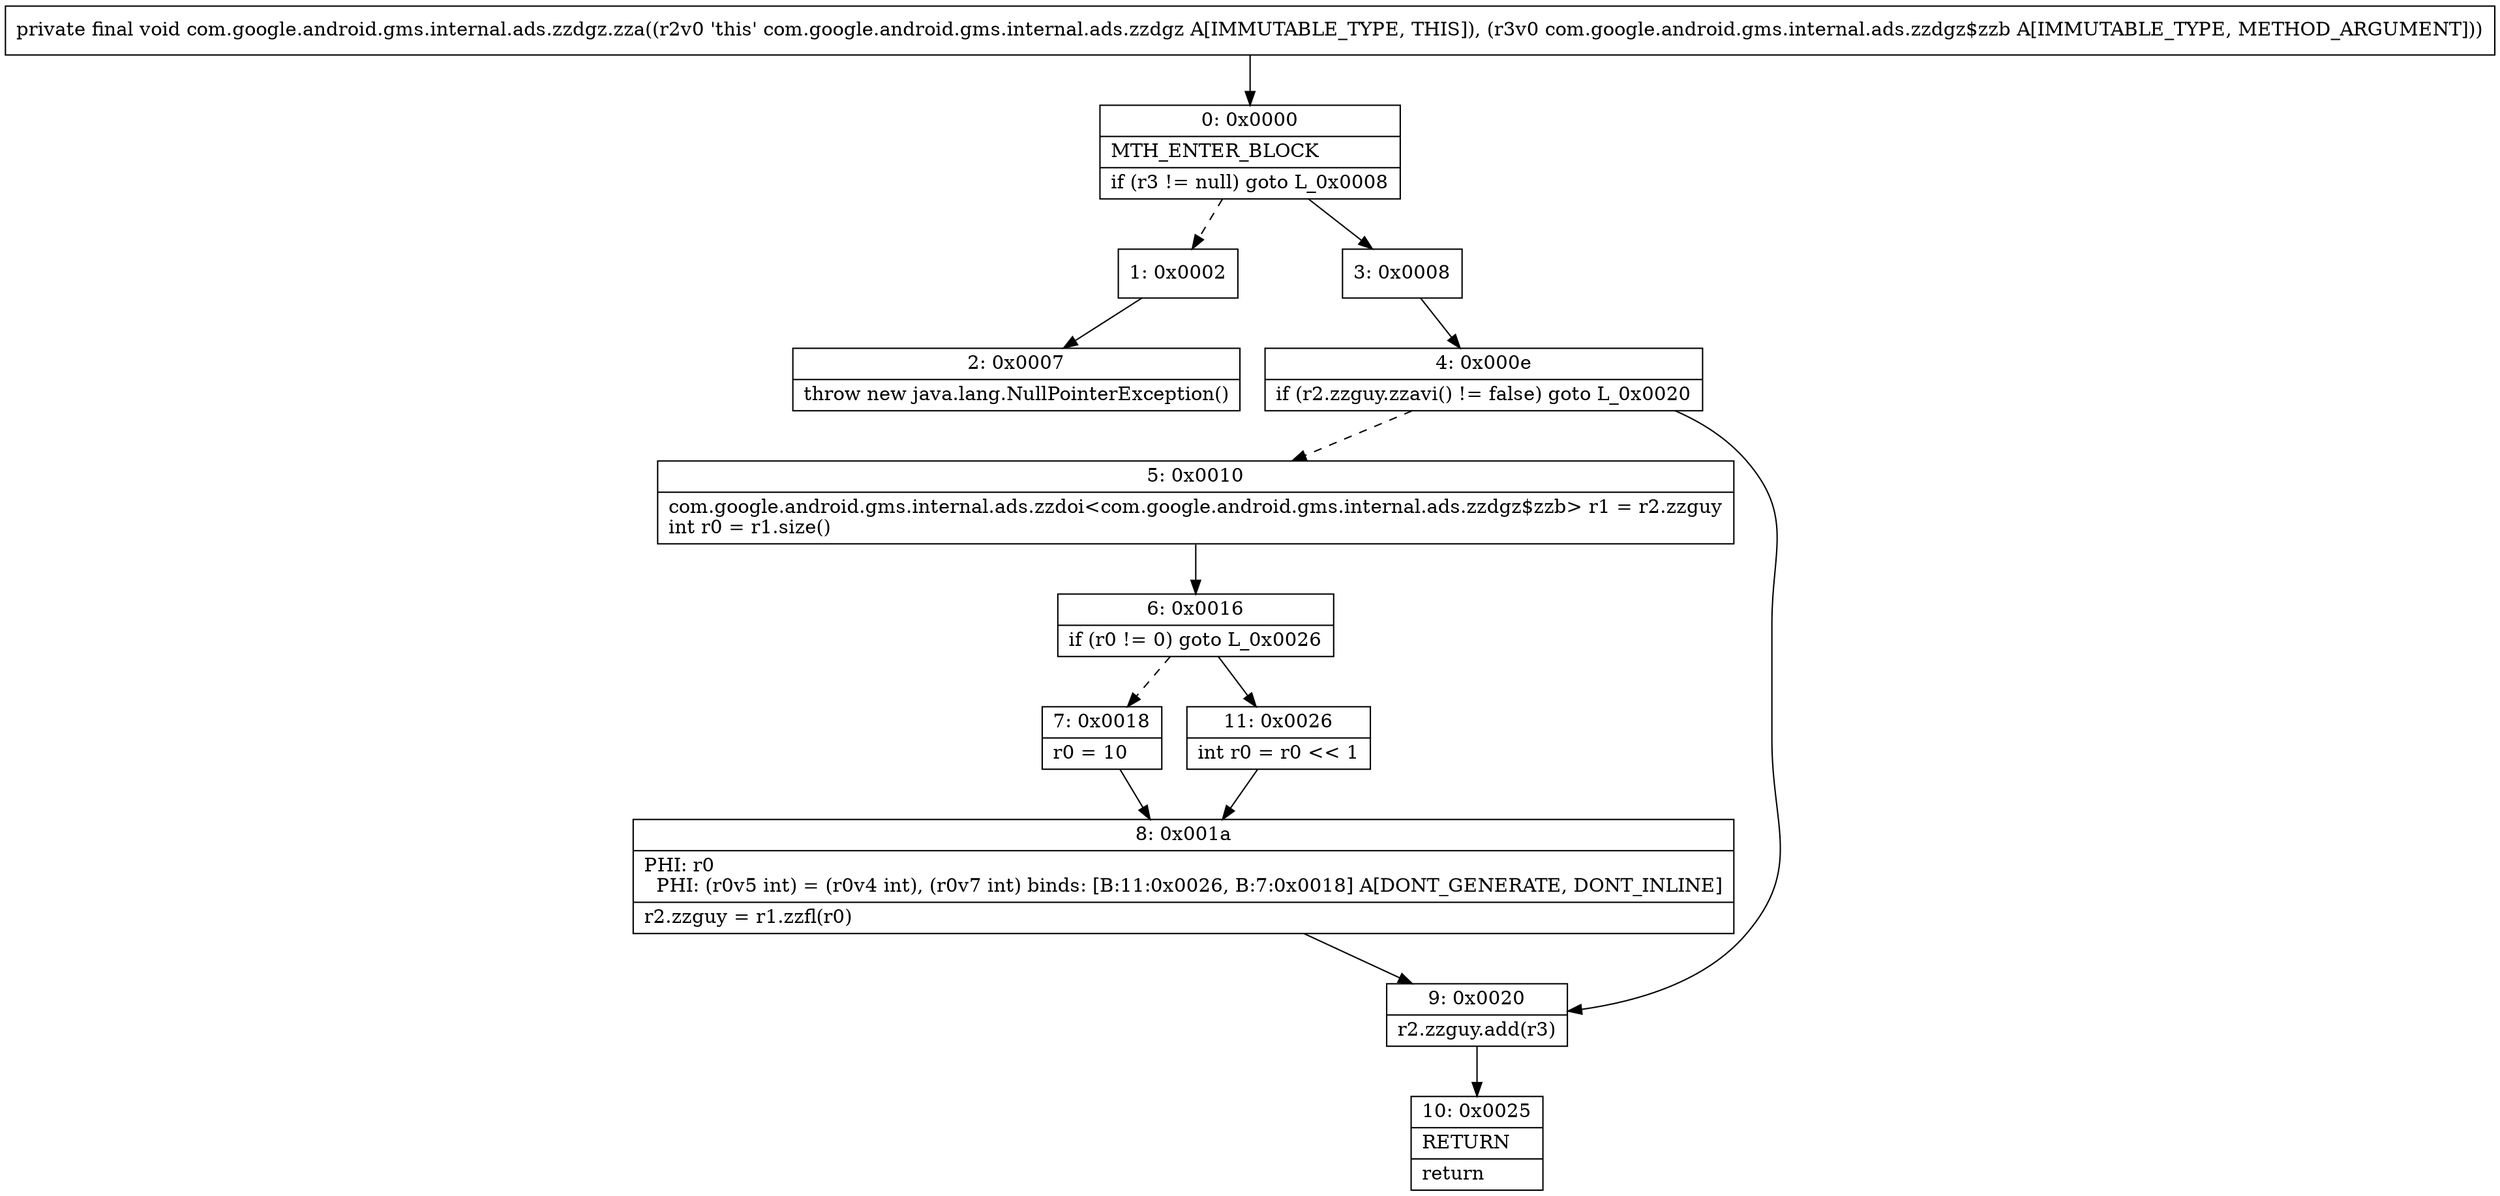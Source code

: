 digraph "CFG forcom.google.android.gms.internal.ads.zzdgz.zza(Lcom\/google\/android\/gms\/internal\/ads\/zzdgz$zzb;)V" {
Node_0 [shape=record,label="{0\:\ 0x0000|MTH_ENTER_BLOCK\l|if (r3 != null) goto L_0x0008\l}"];
Node_1 [shape=record,label="{1\:\ 0x0002}"];
Node_2 [shape=record,label="{2\:\ 0x0007|throw new java.lang.NullPointerException()\l}"];
Node_3 [shape=record,label="{3\:\ 0x0008}"];
Node_4 [shape=record,label="{4\:\ 0x000e|if (r2.zzguy.zzavi() != false) goto L_0x0020\l}"];
Node_5 [shape=record,label="{5\:\ 0x0010|com.google.android.gms.internal.ads.zzdoi\<com.google.android.gms.internal.ads.zzdgz$zzb\> r1 = r2.zzguy\lint r0 = r1.size()\l}"];
Node_6 [shape=record,label="{6\:\ 0x0016|if (r0 != 0) goto L_0x0026\l}"];
Node_7 [shape=record,label="{7\:\ 0x0018|r0 = 10\l}"];
Node_8 [shape=record,label="{8\:\ 0x001a|PHI: r0 \l  PHI: (r0v5 int) = (r0v4 int), (r0v7 int) binds: [B:11:0x0026, B:7:0x0018] A[DONT_GENERATE, DONT_INLINE]\l|r2.zzguy = r1.zzfl(r0)\l}"];
Node_9 [shape=record,label="{9\:\ 0x0020|r2.zzguy.add(r3)\l}"];
Node_10 [shape=record,label="{10\:\ 0x0025|RETURN\l|return\l}"];
Node_11 [shape=record,label="{11\:\ 0x0026|int r0 = r0 \<\< 1\l}"];
MethodNode[shape=record,label="{private final void com.google.android.gms.internal.ads.zzdgz.zza((r2v0 'this' com.google.android.gms.internal.ads.zzdgz A[IMMUTABLE_TYPE, THIS]), (r3v0 com.google.android.gms.internal.ads.zzdgz$zzb A[IMMUTABLE_TYPE, METHOD_ARGUMENT])) }"];
MethodNode -> Node_0;
Node_0 -> Node_1[style=dashed];
Node_0 -> Node_3;
Node_1 -> Node_2;
Node_3 -> Node_4;
Node_4 -> Node_5[style=dashed];
Node_4 -> Node_9;
Node_5 -> Node_6;
Node_6 -> Node_7[style=dashed];
Node_6 -> Node_11;
Node_7 -> Node_8;
Node_8 -> Node_9;
Node_9 -> Node_10;
Node_11 -> Node_8;
}

